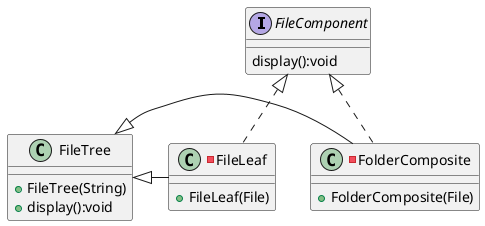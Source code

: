 @startuml
'https://plantuml.com/class-diagram


interface FileComponent{
display():void
}



FileTree <|- FolderComposite
FileTree <|- FileLeaf
FileComponent <|-. FolderComposite
FileComponent <|-. FileLeaf




class FileTree {
 +FileTree(String)
 +display():void
}

-class FolderComposite {
 +FolderComposite(File)
}

-class FileLeaf {
 +FileLeaf(File)
}


@enduml
